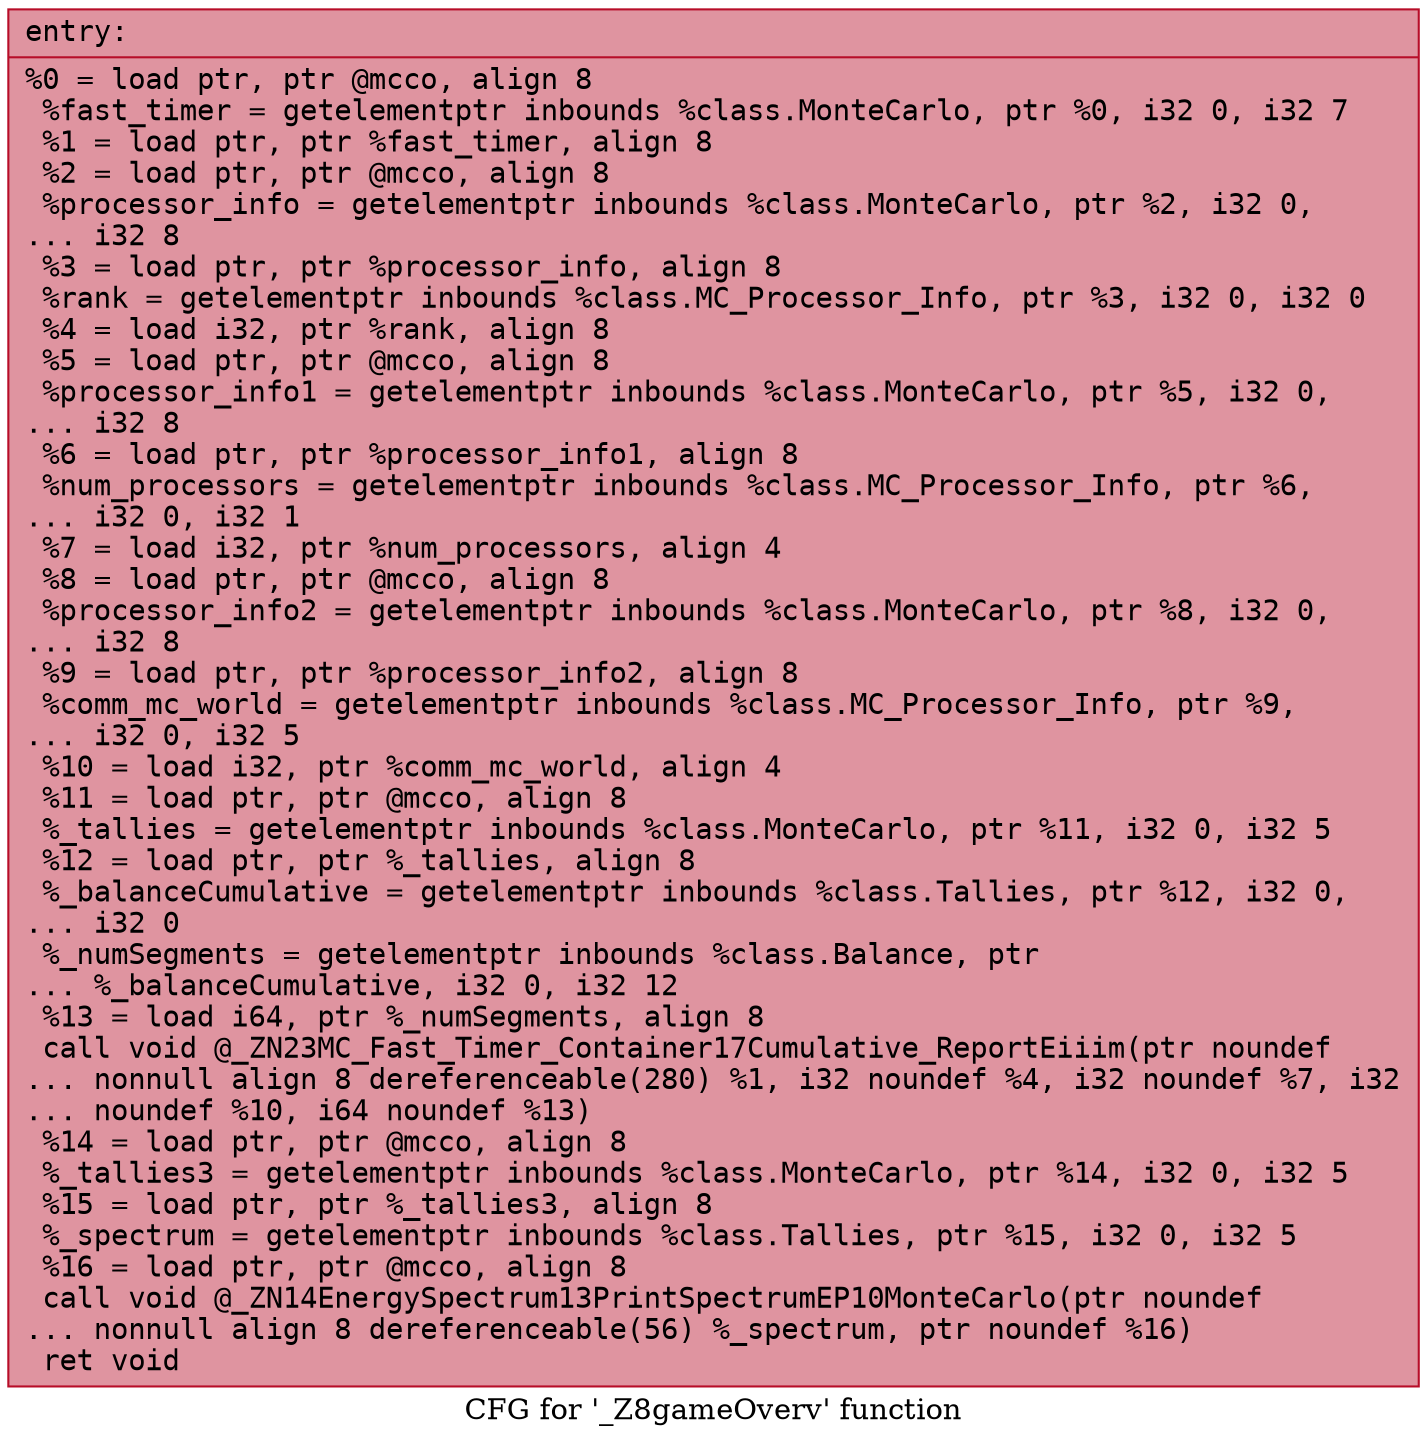 digraph "CFG for '_Z8gameOverv' function" {
	label="CFG for '_Z8gameOverv' function";

	Node0x5617e7d06c00 [shape=record,color="#b70d28ff", style=filled, fillcolor="#b70d2870" fontname="Courier",label="{entry:\l|  %0 = load ptr, ptr @mcco, align 8\l  %fast_timer = getelementptr inbounds %class.MonteCarlo, ptr %0, i32 0, i32 7\l  %1 = load ptr, ptr %fast_timer, align 8\l  %2 = load ptr, ptr @mcco, align 8\l  %processor_info = getelementptr inbounds %class.MonteCarlo, ptr %2, i32 0,\l... i32 8\l  %3 = load ptr, ptr %processor_info, align 8\l  %rank = getelementptr inbounds %class.MC_Processor_Info, ptr %3, i32 0, i32 0\l  %4 = load i32, ptr %rank, align 8\l  %5 = load ptr, ptr @mcco, align 8\l  %processor_info1 = getelementptr inbounds %class.MonteCarlo, ptr %5, i32 0,\l... i32 8\l  %6 = load ptr, ptr %processor_info1, align 8\l  %num_processors = getelementptr inbounds %class.MC_Processor_Info, ptr %6,\l... i32 0, i32 1\l  %7 = load i32, ptr %num_processors, align 4\l  %8 = load ptr, ptr @mcco, align 8\l  %processor_info2 = getelementptr inbounds %class.MonteCarlo, ptr %8, i32 0,\l... i32 8\l  %9 = load ptr, ptr %processor_info2, align 8\l  %comm_mc_world = getelementptr inbounds %class.MC_Processor_Info, ptr %9,\l... i32 0, i32 5\l  %10 = load i32, ptr %comm_mc_world, align 4\l  %11 = load ptr, ptr @mcco, align 8\l  %_tallies = getelementptr inbounds %class.MonteCarlo, ptr %11, i32 0, i32 5\l  %12 = load ptr, ptr %_tallies, align 8\l  %_balanceCumulative = getelementptr inbounds %class.Tallies, ptr %12, i32 0,\l... i32 0\l  %_numSegments = getelementptr inbounds %class.Balance, ptr\l... %_balanceCumulative, i32 0, i32 12\l  %13 = load i64, ptr %_numSegments, align 8\l  call void @_ZN23MC_Fast_Timer_Container17Cumulative_ReportEiiim(ptr noundef\l... nonnull align 8 dereferenceable(280) %1, i32 noundef %4, i32 noundef %7, i32\l... noundef %10, i64 noundef %13)\l  %14 = load ptr, ptr @mcco, align 8\l  %_tallies3 = getelementptr inbounds %class.MonteCarlo, ptr %14, i32 0, i32 5\l  %15 = load ptr, ptr %_tallies3, align 8\l  %_spectrum = getelementptr inbounds %class.Tallies, ptr %15, i32 0, i32 5\l  %16 = load ptr, ptr @mcco, align 8\l  call void @_ZN14EnergySpectrum13PrintSpectrumEP10MonteCarlo(ptr noundef\l... nonnull align 8 dereferenceable(56) %_spectrum, ptr noundef %16)\l  ret void\l}"];
}
